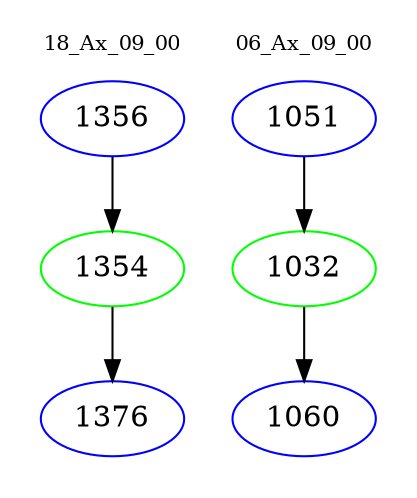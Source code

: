 digraph{
subgraph cluster_0 {
color = white
label = "18_Ax_09_00";
fontsize=10;
T0_1356 [label="1356", color="blue"]
T0_1356 -> T0_1354 [color="black"]
T0_1354 [label="1354", color="green"]
T0_1354 -> T0_1376 [color="black"]
T0_1376 [label="1376", color="blue"]
}
subgraph cluster_1 {
color = white
label = "06_Ax_09_00";
fontsize=10;
T1_1051 [label="1051", color="blue"]
T1_1051 -> T1_1032 [color="black"]
T1_1032 [label="1032", color="green"]
T1_1032 -> T1_1060 [color="black"]
T1_1060 [label="1060", color="blue"]
}
}

